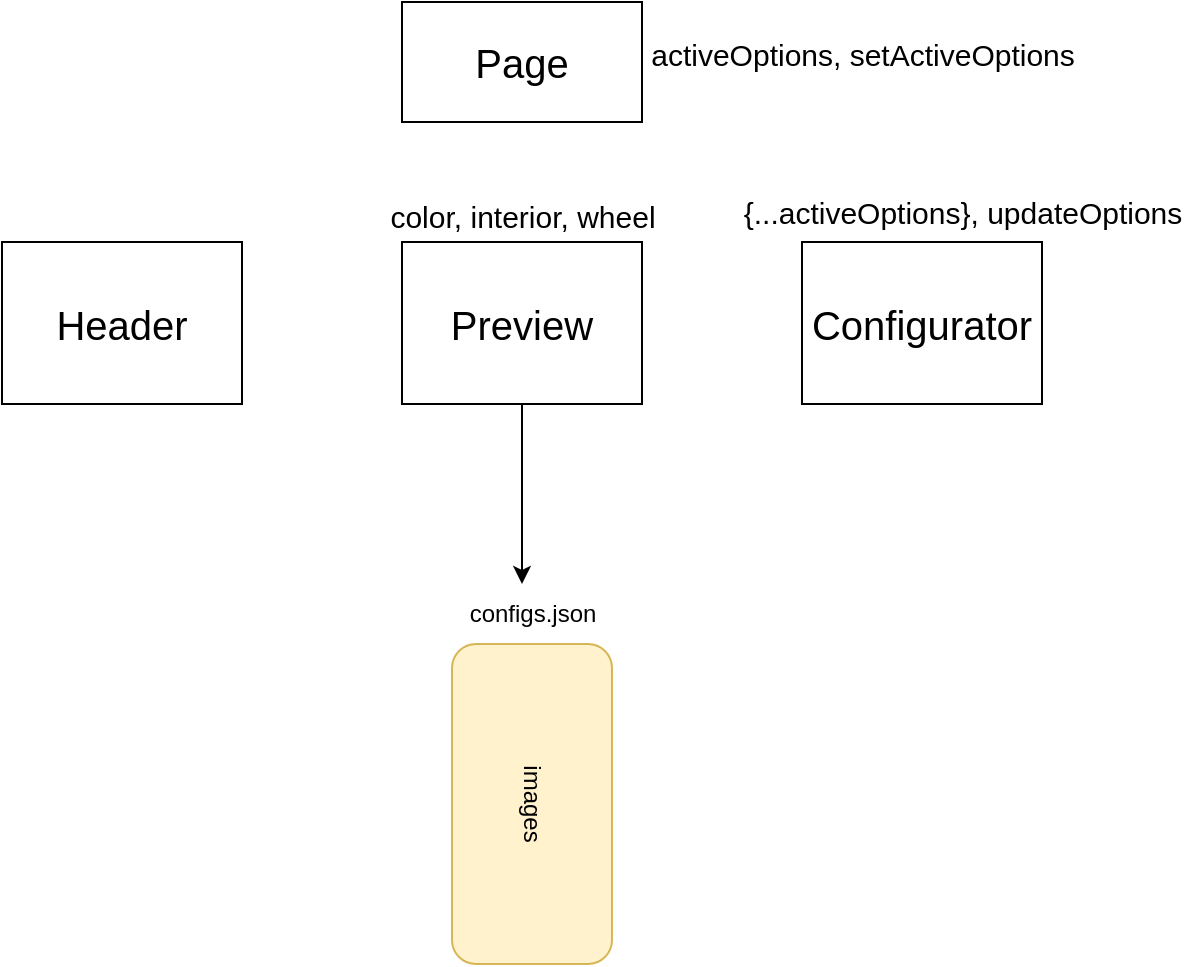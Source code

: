 <mxfile>
    <diagram id="sT_rD-kaEuo2KFI8o-Ms" name="Page-1">
        <mxGraphModel dx="894" dy="295" grid="1" gridSize="10" guides="1" tooltips="1" connect="1" arrows="1" fold="1" page="1" pageScale="1" pageWidth="850" pageHeight="1100" math="0" shadow="0">
            <root>
                <mxCell id="0"/>
                <mxCell id="1" parent="0"/>
                <mxCell id="2" value="&lt;font style=&quot;font-size: 20px;&quot;&gt;Page&lt;/font&gt;" style="rounded=0;whiteSpace=wrap;html=1;" parent="1" vertex="1">
                    <mxGeometry x="360" y="39" width="120" height="60" as="geometry"/>
                </mxCell>
                <mxCell id="3" value="&lt;font style=&quot;font-size: 20px;&quot;&gt;Header&lt;/font&gt;" style="rounded=0;whiteSpace=wrap;html=1;" parent="1" vertex="1">
                    <mxGeometry x="160" y="159" width="120" height="81" as="geometry"/>
                </mxCell>
                <mxCell id="10" style="edgeStyle=none;html=1;fontSize=15;" edge="1" parent="1" source="4">
                    <mxGeometry relative="1" as="geometry">
                        <mxPoint x="420" y="330" as="targetPoint"/>
                    </mxGeometry>
                </mxCell>
                <mxCell id="4" value="&lt;font style=&quot;font-size: 20px;&quot;&gt;Preview&lt;/font&gt;" style="rounded=0;whiteSpace=wrap;html=1;" parent="1" vertex="1">
                    <mxGeometry x="360" y="159" width="120" height="81" as="geometry"/>
                </mxCell>
                <mxCell id="5" value="&lt;font style=&quot;font-size: 20px;&quot;&gt;Configurator&lt;/font&gt;" style="rounded=0;whiteSpace=wrap;html=1;" parent="1" vertex="1">
                    <mxGeometry x="560" y="159" width="120" height="81" as="geometry"/>
                </mxCell>
                <mxCell id="6" value="&lt;font style=&quot;font-size: 15px;&quot;&gt;color, interior, wheel&lt;/font&gt;" style="text;html=1;align=center;verticalAlign=middle;resizable=0;points=[];autosize=1;strokeColor=none;fillColor=none;fontSize=20;" parent="1" vertex="1">
                    <mxGeometry x="340" y="124" width="160" height="40" as="geometry"/>
                </mxCell>
                <mxCell id="7" value="images" style="rounded=1;whiteSpace=wrap;html=1;rotation=90;fillColor=#fff2cc;strokeColor=#d6b656;" vertex="1" parent="1">
                    <mxGeometry x="345" y="400" width="160" height="80" as="geometry"/>
                </mxCell>
                <mxCell id="8" value="configs.json" style="text;html=1;align=center;verticalAlign=middle;resizable=0;points=[];autosize=1;strokeColor=none;fillColor=none;" vertex="1" parent="1">
                    <mxGeometry x="380" y="330" width="90" height="30" as="geometry"/>
                </mxCell>
                <mxCell id="12" value="{...activeOptions}, updateOptions" style="text;html=1;align=center;verticalAlign=middle;resizable=0;points=[];autosize=1;strokeColor=none;fillColor=none;fontSize=15;" vertex="1" parent="1">
                    <mxGeometry x="520" y="129" width="240" height="30" as="geometry"/>
                </mxCell>
                <mxCell id="13" value="activeOptions, setActiveOptions" style="text;html=1;align=center;verticalAlign=middle;resizable=0;points=[];autosize=1;strokeColor=none;fillColor=none;fontSize=15;" vertex="1" parent="1">
                    <mxGeometry x="470" y="50" width="240" height="30" as="geometry"/>
                </mxCell>
            </root>
        </mxGraphModel>
    </diagram>
</mxfile>